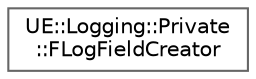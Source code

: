 digraph "Graphical Class Hierarchy"
{
 // INTERACTIVE_SVG=YES
 // LATEX_PDF_SIZE
  bgcolor="transparent";
  edge [fontname=Helvetica,fontsize=10,labelfontname=Helvetica,labelfontsize=10];
  node [fontname=Helvetica,fontsize=10,shape=box,height=0.2,width=0.4];
  rankdir="LR";
  Node0 [id="Node000000",label="UE::Logging::Private\l::FLogFieldCreator",height=0.2,width=0.4,color="grey40", fillcolor="white", style="filled",URL="$d8/db1/structUE_1_1Logging_1_1Private_1_1FLogFieldCreator.html",tooltip="Create log fields from values optionally preceded by names."];
}
